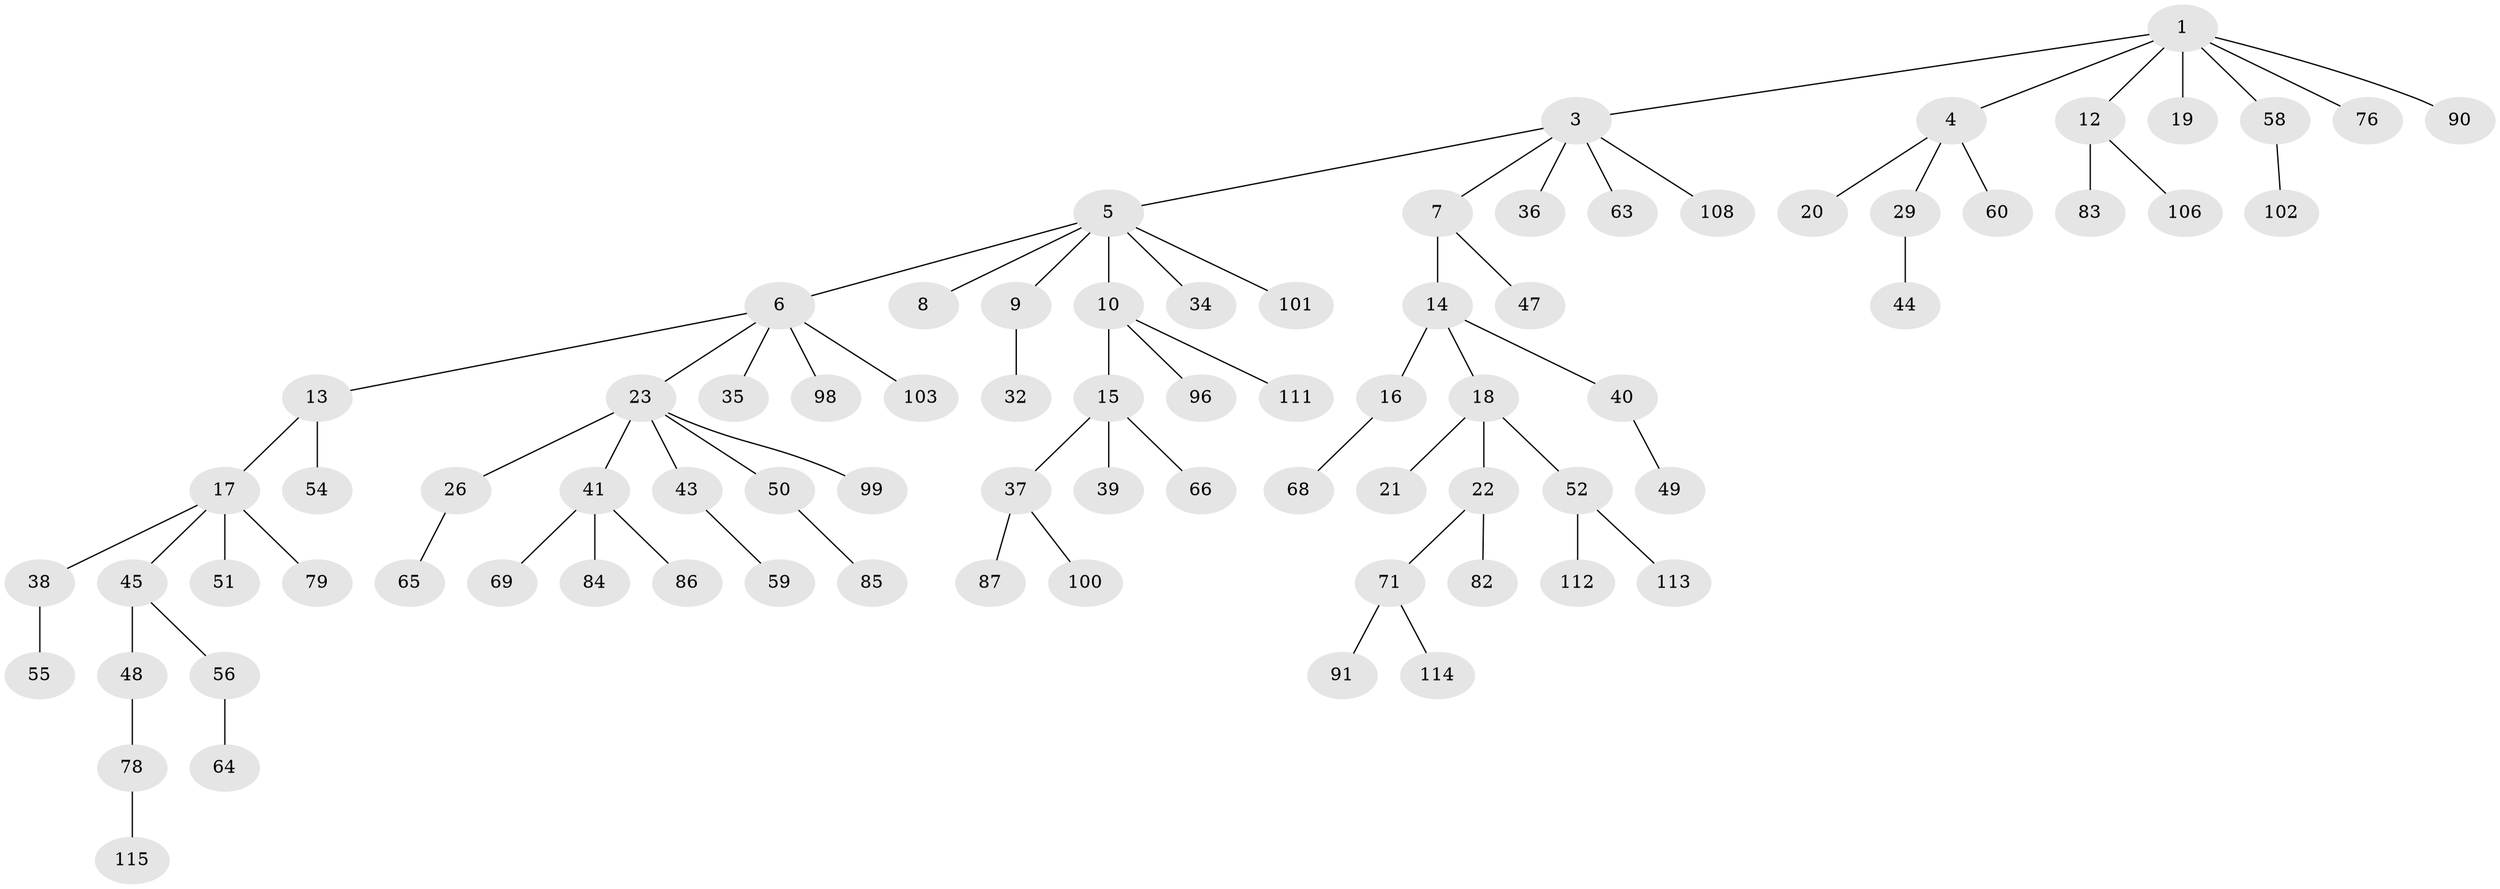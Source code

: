 // Generated by graph-tools (version 1.1) at 2025/52/02/27/25 19:52:12]
// undirected, 79 vertices, 78 edges
graph export_dot {
graph [start="1"]
  node [color=gray90,style=filled];
  1 [super="+2"];
  3 [super="+24"];
  4;
  5 [super="+57"];
  6 [super="+11"];
  7 [super="+104"];
  8;
  9 [super="+94"];
  10 [super="+80"];
  12 [super="+88"];
  13 [super="+28"];
  14 [super="+46"];
  15 [super="+31"];
  16 [super="+77"];
  17 [super="+25"];
  18 [super="+27"];
  19;
  20;
  21 [super="+30"];
  22 [super="+89"];
  23 [super="+53"];
  26;
  29 [super="+33"];
  32 [super="+72"];
  34;
  35;
  36;
  37 [super="+42"];
  38;
  39 [super="+75"];
  40;
  41 [super="+67"];
  43 [super="+61"];
  44 [super="+70"];
  45;
  47;
  48;
  49 [super="+109"];
  50 [super="+73"];
  51;
  52 [super="+74"];
  54 [super="+107"];
  55 [super="+93"];
  56 [super="+62"];
  58;
  59;
  60;
  63 [super="+95"];
  64 [super="+92"];
  65;
  66 [super="+97"];
  68;
  69;
  71 [super="+105"];
  76;
  78 [super="+81"];
  79;
  82;
  83;
  84;
  85;
  86;
  87;
  90;
  91;
  96 [super="+110"];
  98;
  99;
  100;
  101;
  102;
  103;
  106;
  108;
  111;
  112;
  113;
  114;
  115;
  1 -- 3;
  1 -- 4;
  1 -- 12;
  1 -- 19;
  1 -- 58;
  1 -- 76;
  1 -- 90;
  3 -- 5;
  3 -- 7;
  3 -- 108;
  3 -- 36;
  3 -- 63;
  4 -- 20;
  4 -- 29;
  4 -- 60;
  5 -- 6;
  5 -- 8;
  5 -- 9;
  5 -- 10;
  5 -- 34;
  5 -- 101;
  6 -- 23;
  6 -- 35;
  6 -- 98;
  6 -- 13;
  6 -- 103;
  7 -- 14;
  7 -- 47;
  9 -- 32;
  10 -- 15;
  10 -- 111;
  10 -- 96;
  12 -- 83;
  12 -- 106;
  13 -- 17;
  13 -- 54;
  14 -- 16;
  14 -- 18;
  14 -- 40;
  15 -- 37;
  15 -- 66;
  15 -- 39;
  16 -- 68;
  17 -- 51;
  17 -- 45;
  17 -- 38;
  17 -- 79;
  18 -- 21;
  18 -- 22;
  18 -- 52;
  22 -- 71;
  22 -- 82;
  23 -- 26;
  23 -- 41;
  23 -- 43;
  23 -- 50;
  23 -- 99;
  26 -- 65;
  29 -- 44;
  37 -- 87;
  37 -- 100;
  38 -- 55;
  40 -- 49;
  41 -- 69;
  41 -- 84;
  41 -- 86;
  43 -- 59;
  45 -- 48;
  45 -- 56;
  48 -- 78;
  50 -- 85;
  52 -- 112;
  52 -- 113;
  56 -- 64;
  58 -- 102;
  71 -- 91;
  71 -- 114;
  78 -- 115;
}
